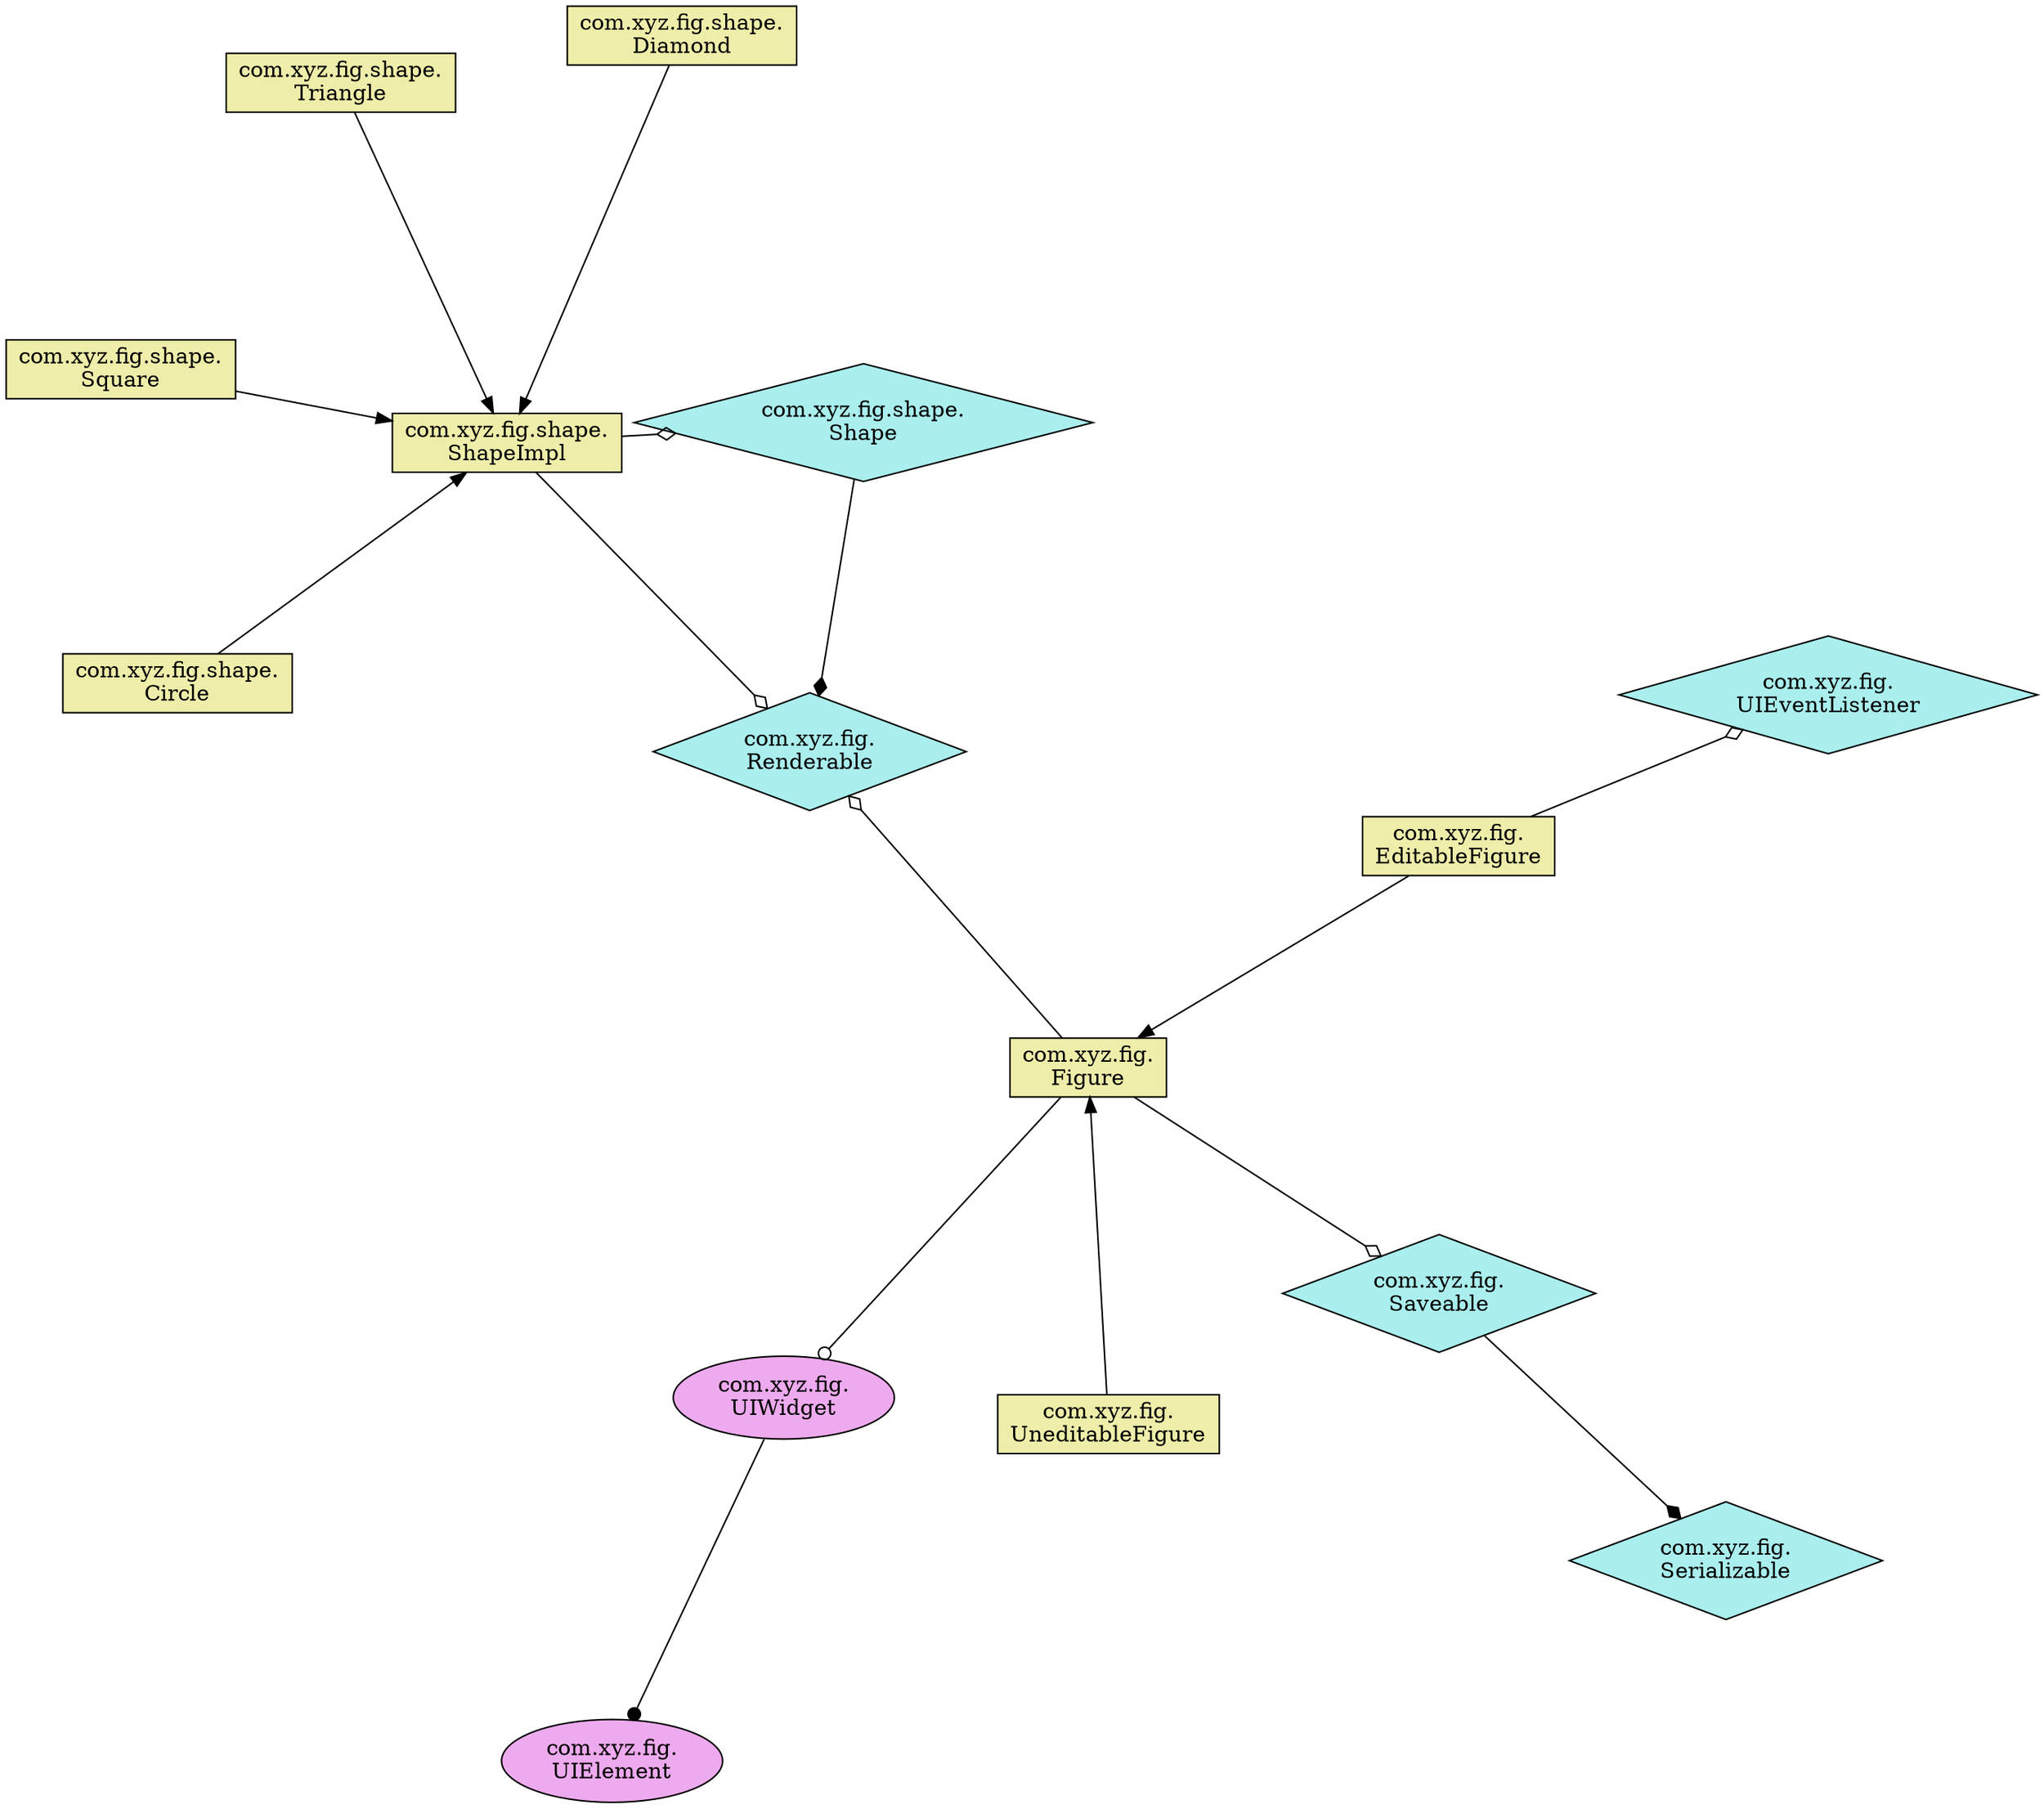 digraph {
size="400,400";
layout=neato;
overlap=false;
splines=true;
pack=true;
start="random";
sep=0.1;
edge[len=2];

node[shape=box,style=filled,fillcolor="#eeeeaa"];
  "com.xyz.fig.shape.\nShapeImpl"
  "com.xyz.fig.\nFigure"
  "com.xyz.fig.shape.\nSquare"
  "com.xyz.fig.shape.\nTriangle"
  "com.xyz.fig.shape.\nCircle"
  "com.xyz.fig.\nEditableFigure"
  "com.xyz.fig.\nUneditableFigure"
  "com.xyz.fig.shape.\nDiamond"

node[shape=diamond,style=filled,fillcolor="#aaeeee"];
  "com.xyz.fig.\nRenderable"
  "com.xyz.fig.\nSerializable"
  "com.xyz.fig.\nSaveable"
  "com.xyz.fig.shape.\nShape"
  "com.xyz.fig.\nUIEventListener"

node[shape=oval,style=filled,fillcolor="#eeaaee"];
  "com.xyz.fig.\nUIWidget"
  "com.xyz.fig.\nUIElement"

  "com.xyz.fig.shape.\nShapeImpl" -> "com.xyz.fig.shape.\nShape" [arrowhead=odiamond]
  "com.xyz.fig.shape.\nShapeImpl" -> "com.xyz.fig.\nRenderable" [arrowhead=odiamond]
  "com.xyz.fig.\nFigure" -> "com.xyz.fig.\nRenderable" [arrowhead=odiamond]
  "com.xyz.fig.\nFigure" -> "com.xyz.fig.\nSaveable" [arrowhead=odiamond]
  "com.xyz.fig.shape.\nSquare" -> "com.xyz.fig.shape.\nShapeImpl"
  "com.xyz.fig.shape.\nTriangle" -> "com.xyz.fig.shape.\nShapeImpl"
  "com.xyz.fig.shape.\nCircle" -> "com.xyz.fig.shape.\nShapeImpl"
  "com.xyz.fig.\nEditableFigure" -> "com.xyz.fig.\nFigure"
  "com.xyz.fig.\nEditableFigure" -> "com.xyz.fig.\nUIEventListener" [arrowhead=odiamond]
  "com.xyz.fig.\nUneditableFigure" -> "com.xyz.fig.\nFigure"
  "com.xyz.fig.shape.\nDiamond" -> "com.xyz.fig.shape.\nShapeImpl"
  "com.xyz.fig.\nSaveable" -> "com.xyz.fig.\nSerializable" [arrowhead=diamond]
  "com.xyz.fig.shape.\nShape" -> "com.xyz.fig.\nRenderable" [arrowhead=diamond]
  "com.xyz.fig.\nUIWidget" -> "com.xyz.fig.\nUIElement" [arrowhead=dot]
  "com.xyz.fig.\nFigure" -> "com.xyz.fig.\nUIWidget" [arrowhead=odot]
}

